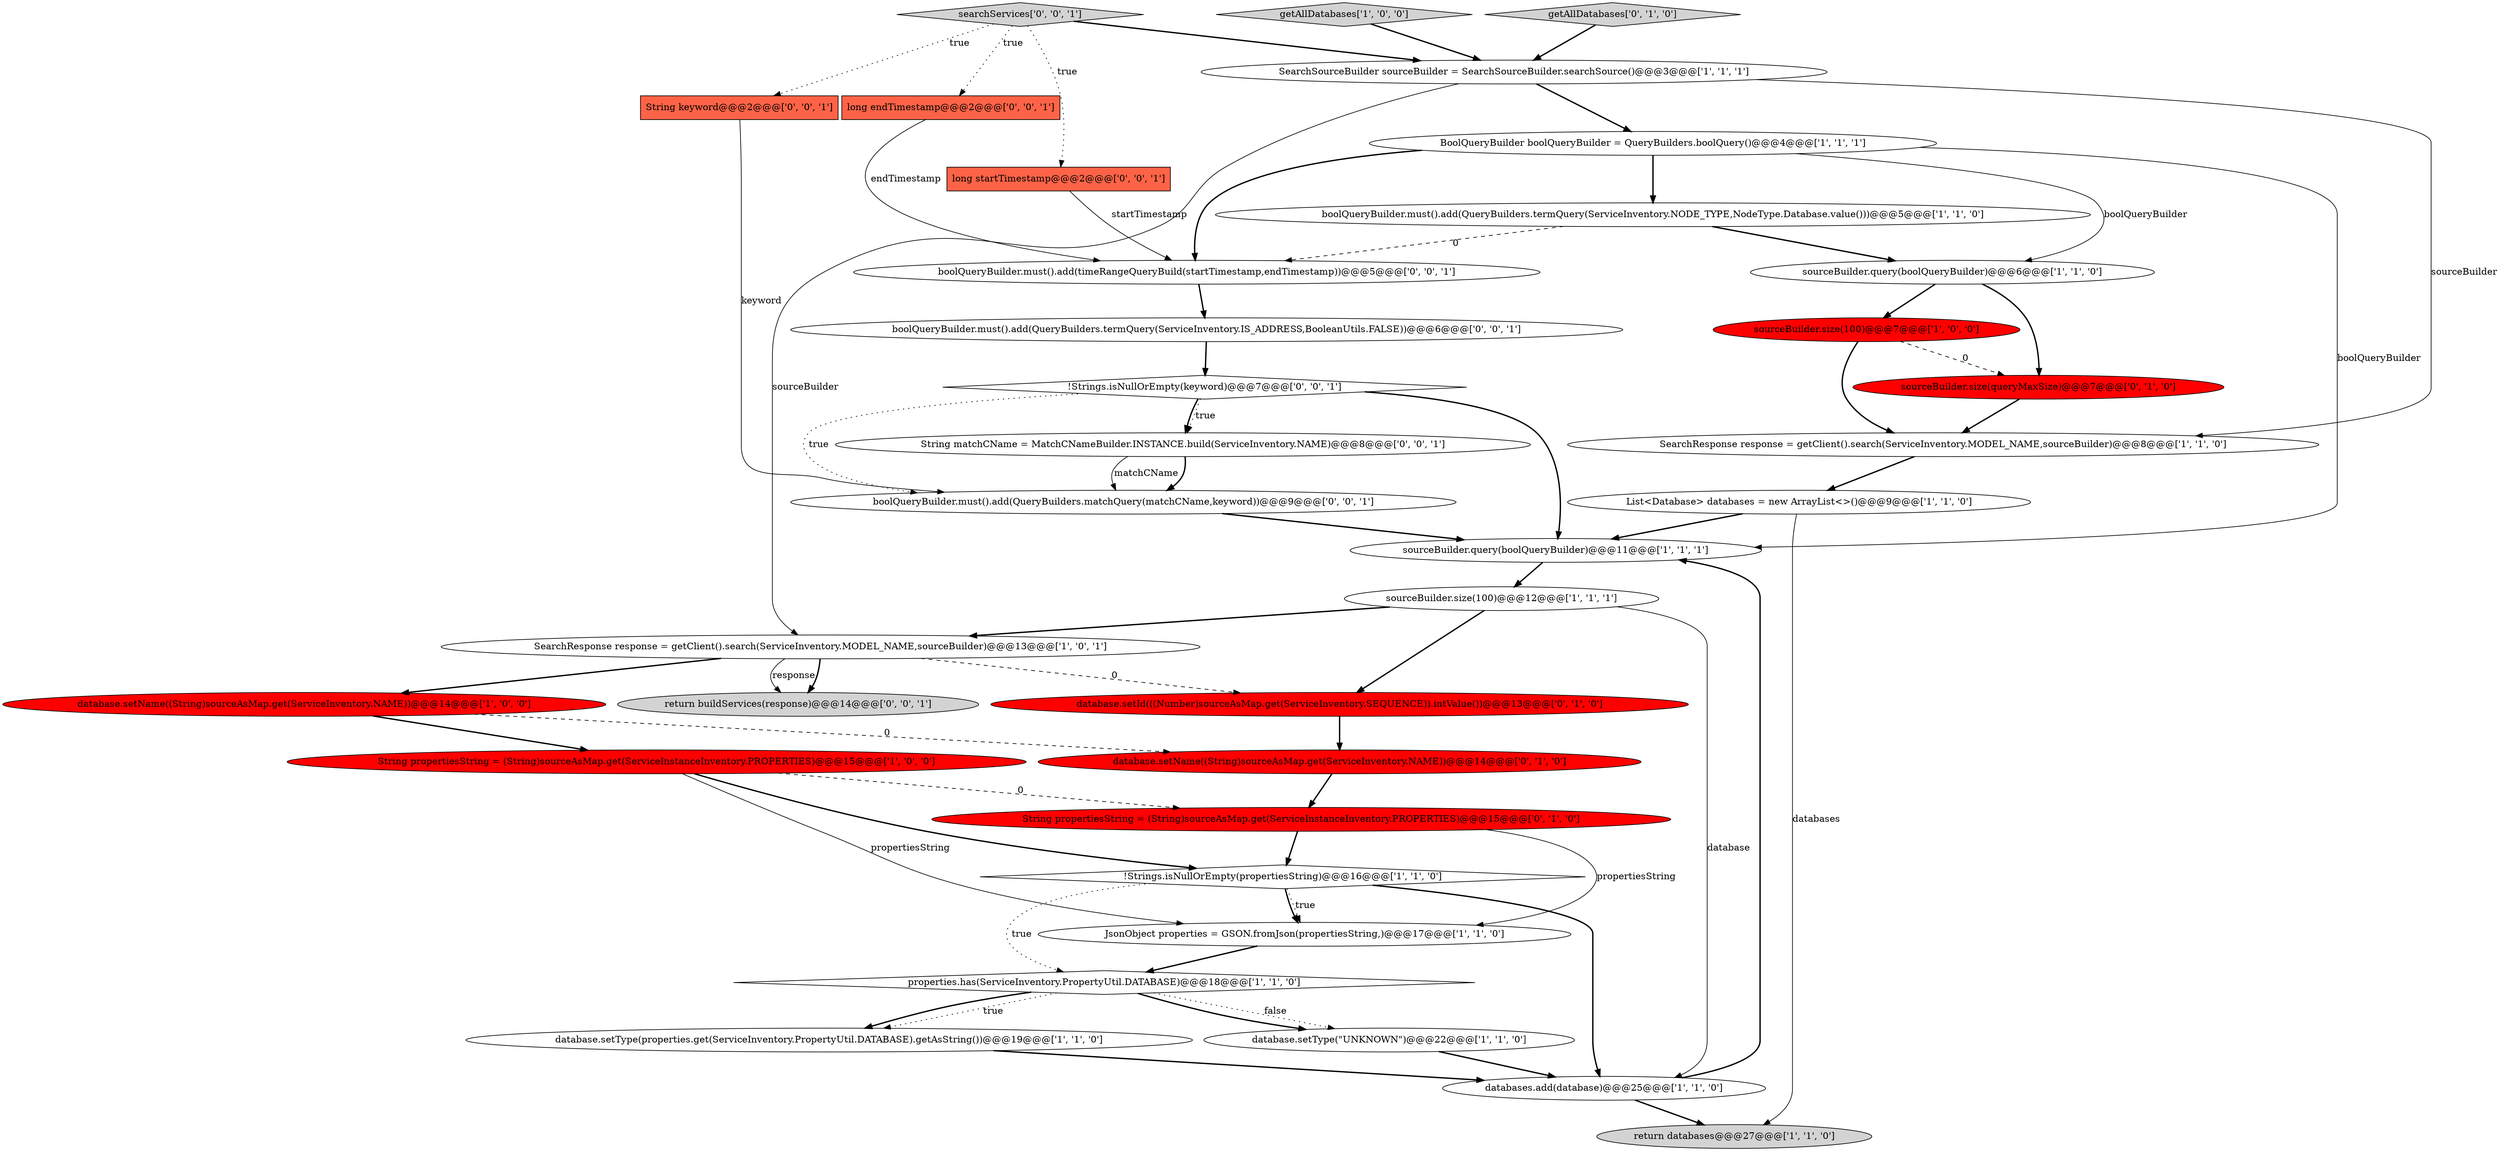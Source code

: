 digraph {
3 [style = filled, label = "SearchSourceBuilder sourceBuilder = SearchSourceBuilder.searchSource()@@@3@@@['1', '1', '1']", fillcolor = white, shape = ellipse image = "AAA0AAABBB1BBB"];
17 [style = filled, label = "properties.has(ServiceInventory.PropertyUtil.DATABASE)@@@18@@@['1', '1', '0']", fillcolor = white, shape = diamond image = "AAA0AAABBB1BBB"];
23 [style = filled, label = "sourceBuilder.size(queryMaxSize)@@@7@@@['0', '1', '0']", fillcolor = red, shape = ellipse image = "AAA1AAABBB2BBB"];
24 [style = filled, label = "database.setName((String)sourceAsMap.get(ServiceInventory.NAME))@@@14@@@['0', '1', '0']", fillcolor = red, shape = ellipse image = "AAA1AAABBB2BBB"];
20 [style = filled, label = "database.setId(((Number)sourceAsMap.get(ServiceInventory.SEQUENCE)).intValue())@@@13@@@['0', '1', '0']", fillcolor = red, shape = ellipse image = "AAA1AAABBB2BBB"];
30 [style = filled, label = "return buildServices(response)@@@14@@@['0', '0', '1']", fillcolor = lightgray, shape = ellipse image = "AAA0AAABBB3BBB"];
11 [style = filled, label = "SearchResponse response = getClient().search(ServiceInventory.MODEL_NAME,sourceBuilder)@@@8@@@['1', '1', '0']", fillcolor = white, shape = ellipse image = "AAA0AAABBB1BBB"];
25 [style = filled, label = "boolQueryBuilder.must().add(QueryBuilders.termQuery(ServiceInventory.IS_ADDRESS,BooleanUtils.FALSE))@@@6@@@['0', '0', '1']", fillcolor = white, shape = ellipse image = "AAA0AAABBB3BBB"];
29 [style = filled, label = "String keyword@@@2@@@['0', '0', '1']", fillcolor = tomato, shape = box image = "AAA0AAABBB3BBB"];
13 [style = filled, label = "database.setType(\"UNKNOWN\")@@@22@@@['1', '1', '0']", fillcolor = white, shape = ellipse image = "AAA0AAABBB1BBB"];
8 [style = filled, label = "getAllDatabases['1', '0', '0']", fillcolor = lightgray, shape = diamond image = "AAA0AAABBB1BBB"];
9 [style = filled, label = "BoolQueryBuilder boolQueryBuilder = QueryBuilders.boolQuery()@@@4@@@['1', '1', '1']", fillcolor = white, shape = ellipse image = "AAA0AAABBB1BBB"];
10 [style = filled, label = "sourceBuilder.size(100)@@@12@@@['1', '1', '1']", fillcolor = white, shape = ellipse image = "AAA0AAABBB1BBB"];
19 [style = filled, label = "SearchResponse response = getClient().search(ServiceInventory.MODEL_NAME,sourceBuilder)@@@13@@@['1', '0', '1']", fillcolor = white, shape = ellipse image = "AAA0AAABBB1BBB"];
7 [style = filled, label = "String propertiesString = (String)sourceAsMap.get(ServiceInstanceInventory.PROPERTIES)@@@15@@@['1', '0', '0']", fillcolor = red, shape = ellipse image = "AAA1AAABBB1BBB"];
18 [style = filled, label = "JsonObject properties = GSON.fromJson(propertiesString,)@@@17@@@['1', '1', '0']", fillcolor = white, shape = ellipse image = "AAA0AAABBB1BBB"];
15 [style = filled, label = "sourceBuilder.size(100)@@@7@@@['1', '0', '0']", fillcolor = red, shape = ellipse image = "AAA1AAABBB1BBB"];
1 [style = filled, label = "databases.add(database)@@@25@@@['1', '1', '0']", fillcolor = white, shape = ellipse image = "AAA0AAABBB1BBB"];
28 [style = filled, label = "long startTimestamp@@@2@@@['0', '0', '1']", fillcolor = tomato, shape = box image = "AAA0AAABBB3BBB"];
26 [style = filled, label = "long endTimestamp@@@2@@@['0', '0', '1']", fillcolor = tomato, shape = box image = "AAA0AAABBB3BBB"];
5 [style = filled, label = "sourceBuilder.query(boolQueryBuilder)@@@11@@@['1', '1', '1']", fillcolor = white, shape = ellipse image = "AAA0AAABBB1BBB"];
22 [style = filled, label = "getAllDatabases['0', '1', '0']", fillcolor = lightgray, shape = diamond image = "AAA0AAABBB2BBB"];
31 [style = filled, label = "boolQueryBuilder.must().add(timeRangeQueryBuild(startTimestamp,endTimestamp))@@@5@@@['0', '0', '1']", fillcolor = white, shape = ellipse image = "AAA0AAABBB3BBB"];
6 [style = filled, label = "return databases@@@27@@@['1', '1', '0']", fillcolor = lightgray, shape = ellipse image = "AAA0AAABBB1BBB"];
14 [style = filled, label = "!Strings.isNullOrEmpty(propertiesString)@@@16@@@['1', '1', '0']", fillcolor = white, shape = diamond image = "AAA0AAABBB1BBB"];
34 [style = filled, label = "!Strings.isNullOrEmpty(keyword)@@@7@@@['0', '0', '1']", fillcolor = white, shape = diamond image = "AAA0AAABBB3BBB"];
16 [style = filled, label = "sourceBuilder.query(boolQueryBuilder)@@@6@@@['1', '1', '0']", fillcolor = white, shape = ellipse image = "AAA0AAABBB1BBB"];
27 [style = filled, label = "boolQueryBuilder.must().add(QueryBuilders.matchQuery(matchCName,keyword))@@@9@@@['0', '0', '1']", fillcolor = white, shape = ellipse image = "AAA0AAABBB3BBB"];
32 [style = filled, label = "String matchCName = MatchCNameBuilder.INSTANCE.build(ServiceInventory.NAME)@@@8@@@['0', '0', '1']", fillcolor = white, shape = ellipse image = "AAA0AAABBB3BBB"];
12 [style = filled, label = "List<Database> databases = new ArrayList<>()@@@9@@@['1', '1', '0']", fillcolor = white, shape = ellipse image = "AAA0AAABBB1BBB"];
2 [style = filled, label = "database.setName((String)sourceAsMap.get(ServiceInventory.NAME))@@@14@@@['1', '0', '0']", fillcolor = red, shape = ellipse image = "AAA1AAABBB1BBB"];
4 [style = filled, label = "boolQueryBuilder.must().add(QueryBuilders.termQuery(ServiceInventory.NODE_TYPE,NodeType.Database.value()))@@@5@@@['1', '1', '0']", fillcolor = white, shape = ellipse image = "AAA0AAABBB1BBB"];
21 [style = filled, label = "String propertiesString = (String)sourceAsMap.get(ServiceInstanceInventory.PROPERTIES)@@@15@@@['0', '1', '0']", fillcolor = red, shape = ellipse image = "AAA1AAABBB2BBB"];
33 [style = filled, label = "searchServices['0', '0', '1']", fillcolor = lightgray, shape = diamond image = "AAA0AAABBB3BBB"];
0 [style = filled, label = "database.setType(properties.get(ServiceInventory.PropertyUtil.DATABASE).getAsString())@@@19@@@['1', '1', '0']", fillcolor = white, shape = ellipse image = "AAA0AAABBB1BBB"];
1->5 [style = bold, label=""];
9->5 [style = solid, label="boolQueryBuilder"];
34->32 [style = dotted, label="true"];
16->15 [style = bold, label=""];
5->10 [style = bold, label=""];
17->0 [style = dotted, label="true"];
10->20 [style = bold, label=""];
15->23 [style = dashed, label="0"];
31->25 [style = bold, label=""];
7->21 [style = dashed, label="0"];
12->5 [style = bold, label=""];
33->3 [style = bold, label=""];
25->34 [style = bold, label=""];
28->31 [style = solid, label="startTimestamp"];
34->5 [style = bold, label=""];
9->31 [style = bold, label=""];
21->18 [style = solid, label="propertiesString"];
10->19 [style = bold, label=""];
9->4 [style = bold, label=""];
19->20 [style = dashed, label="0"];
8->3 [style = bold, label=""];
33->28 [style = dotted, label="true"];
18->17 [style = bold, label=""];
4->31 [style = dashed, label="0"];
32->27 [style = bold, label=""];
11->12 [style = bold, label=""];
29->27 [style = solid, label="keyword"];
19->2 [style = bold, label=""];
16->23 [style = bold, label=""];
26->31 [style = solid, label="endTimestamp"];
3->11 [style = solid, label="sourceBuilder"];
33->26 [style = dotted, label="true"];
13->1 [style = bold, label=""];
14->1 [style = bold, label=""];
10->1 [style = solid, label="database"];
7->14 [style = bold, label=""];
3->9 [style = bold, label=""];
22->3 [style = bold, label=""];
14->17 [style = dotted, label="true"];
9->16 [style = solid, label="boolQueryBuilder"];
1->6 [style = bold, label=""];
17->0 [style = bold, label=""];
7->18 [style = solid, label="propertiesString"];
34->27 [style = dotted, label="true"];
15->11 [style = bold, label=""];
24->21 [style = bold, label=""];
19->30 [style = solid, label="response"];
0->1 [style = bold, label=""];
32->27 [style = solid, label="matchCName"];
17->13 [style = dotted, label="false"];
33->29 [style = dotted, label="true"];
14->18 [style = bold, label=""];
34->32 [style = bold, label=""];
17->13 [style = bold, label=""];
12->6 [style = solid, label="databases"];
2->7 [style = bold, label=""];
27->5 [style = bold, label=""];
23->11 [style = bold, label=""];
2->24 [style = dashed, label="0"];
20->24 [style = bold, label=""];
3->19 [style = solid, label="sourceBuilder"];
14->18 [style = dotted, label="true"];
4->16 [style = bold, label=""];
21->14 [style = bold, label=""];
19->30 [style = bold, label=""];
}
